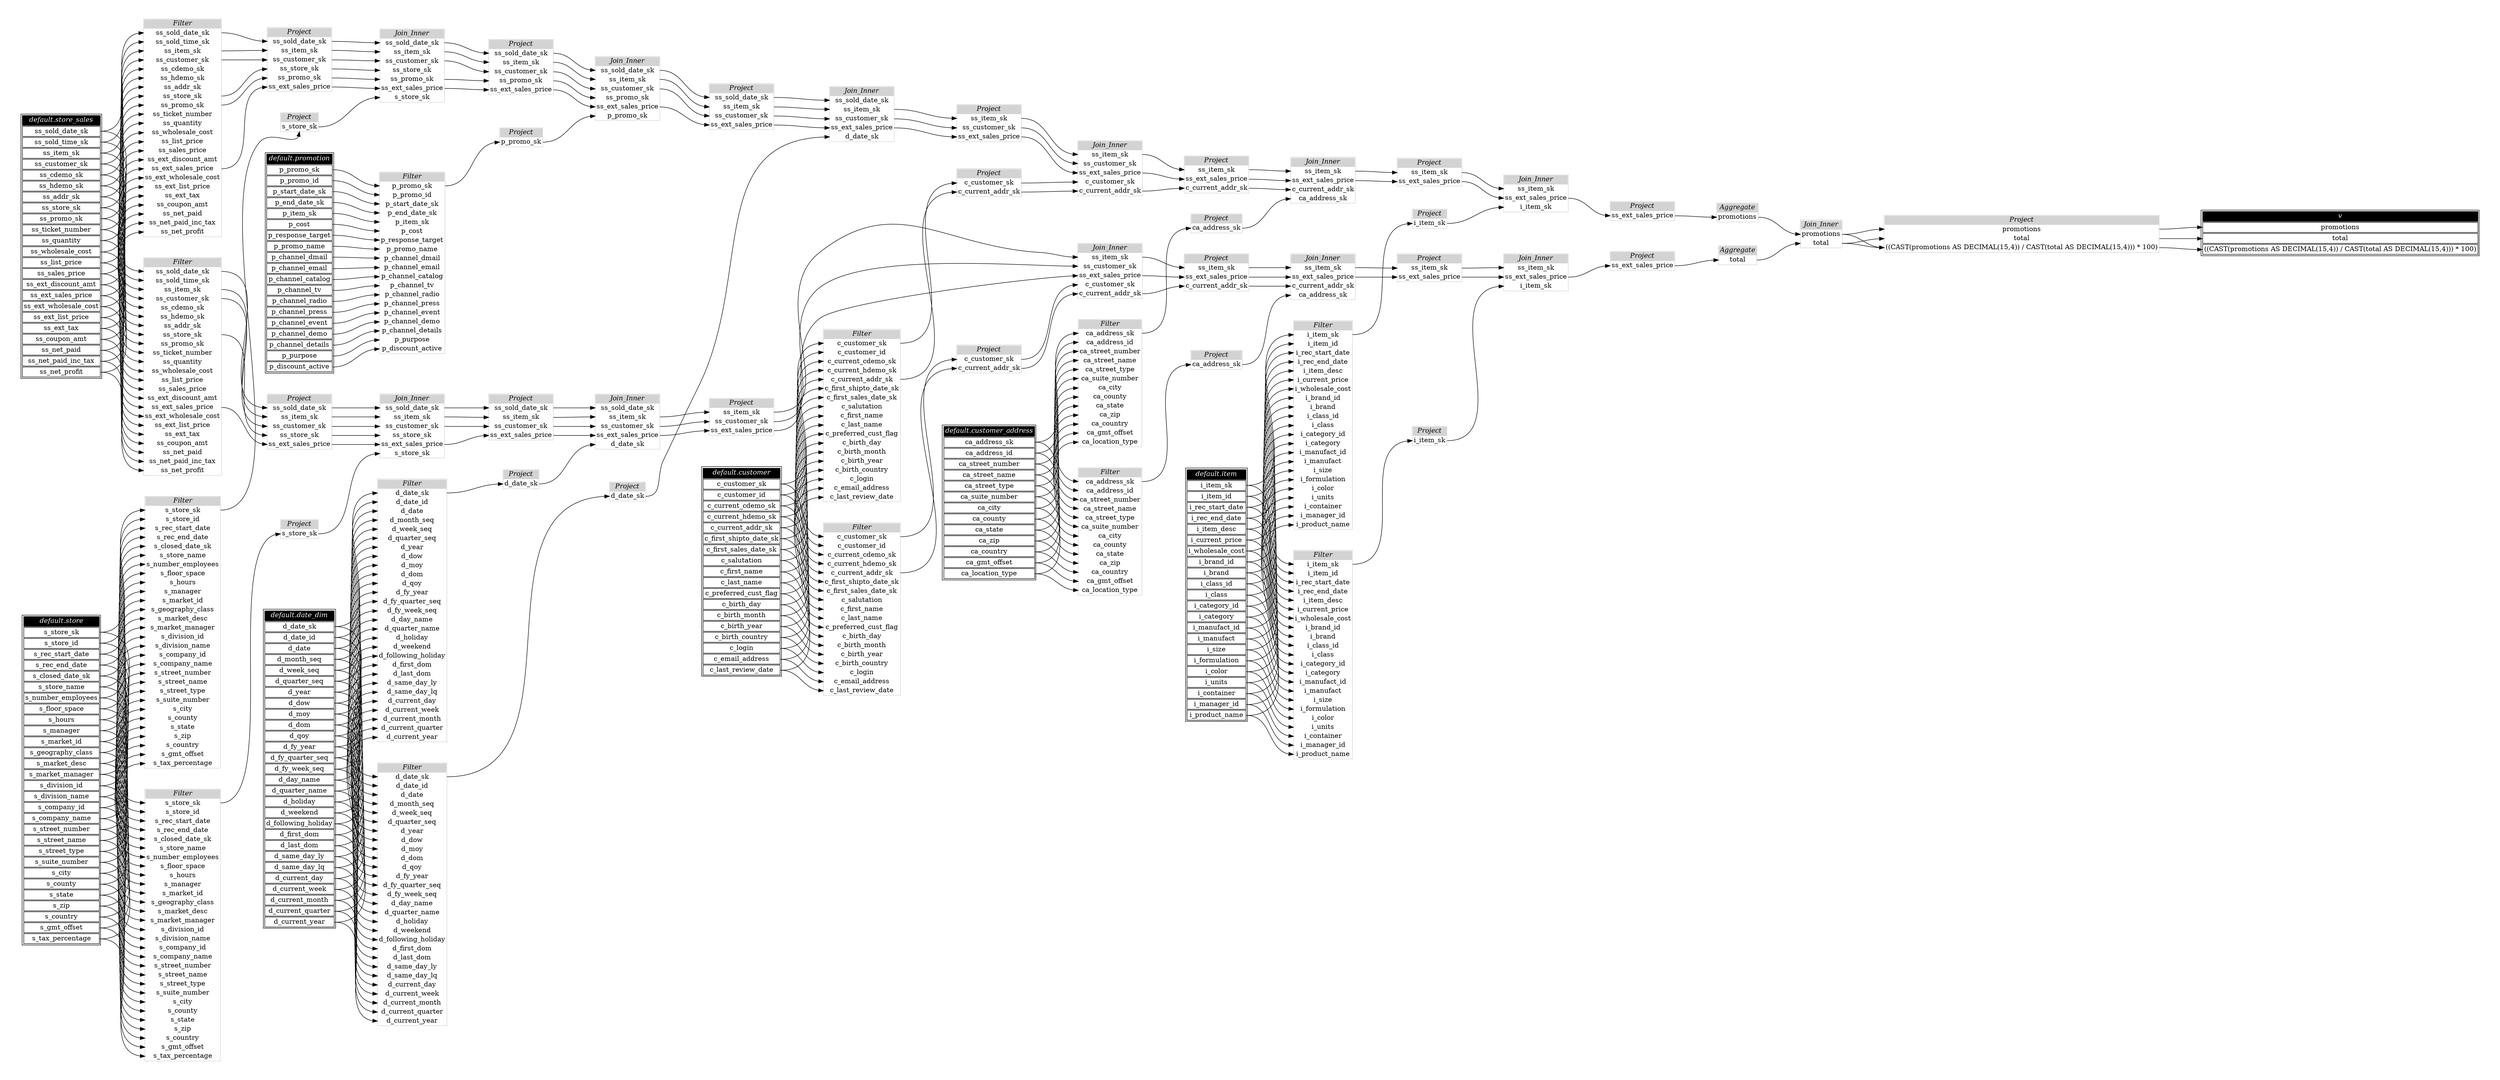// Automatically generated by TPCDSFlowTestSuite


digraph {
  graph [pad="0.5" nodesep="0.5" ranksep="1" fontname="Helvetica" rankdir=LR];
  node [shape=plaintext]

  
"Aggregate_51d15be" [label=<
<table color="lightgray" border="1" cellborder="0" cellspacing="0">
  <tr><td bgcolor="lightgray" port="nodeName"><i>Aggregate</i></td></tr>
  <tr><td port="0">total</td></tr>
</table>>];
     

"Aggregate_d35f33f" [label=<
<table color="lightgray" border="1" cellborder="0" cellspacing="0">
  <tr><td bgcolor="lightgray" port="nodeName"><i>Aggregate</i></td></tr>
  <tr><td port="0">promotions</td></tr>
</table>>];
     

"Filter_15649d5" [label=<
<table color="lightgray" border="1" cellborder="0" cellspacing="0">
  <tr><td bgcolor="lightgray" port="nodeName"><i>Filter</i></td></tr>
  <tr><td port="0">ca_address_sk</td></tr>
<tr><td port="1">ca_address_id</td></tr>
<tr><td port="2">ca_street_number</td></tr>
<tr><td port="3">ca_street_name</td></tr>
<tr><td port="4">ca_street_type</td></tr>
<tr><td port="5">ca_suite_number</td></tr>
<tr><td port="6">ca_city</td></tr>
<tr><td port="7">ca_county</td></tr>
<tr><td port="8">ca_state</td></tr>
<tr><td port="9">ca_zip</td></tr>
<tr><td port="10">ca_country</td></tr>
<tr><td port="11">ca_gmt_offset</td></tr>
<tr><td port="12">ca_location_type</td></tr>
</table>>];
     

"Filter_1aaead6" [label=<
<table color="lightgray" border="1" cellborder="0" cellspacing="0">
  <tr><td bgcolor="lightgray" port="nodeName"><i>Filter</i></td></tr>
  <tr><td port="0">ca_address_sk</td></tr>
<tr><td port="1">ca_address_id</td></tr>
<tr><td port="2">ca_street_number</td></tr>
<tr><td port="3">ca_street_name</td></tr>
<tr><td port="4">ca_street_type</td></tr>
<tr><td port="5">ca_suite_number</td></tr>
<tr><td port="6">ca_city</td></tr>
<tr><td port="7">ca_county</td></tr>
<tr><td port="8">ca_state</td></tr>
<tr><td port="9">ca_zip</td></tr>
<tr><td port="10">ca_country</td></tr>
<tr><td port="11">ca_gmt_offset</td></tr>
<tr><td port="12">ca_location_type</td></tr>
</table>>];
     

"Filter_2967f18" [label=<
<table color="lightgray" border="1" cellborder="0" cellspacing="0">
  <tr><td bgcolor="lightgray" port="nodeName"><i>Filter</i></td></tr>
  <tr><td port="0">d_date_sk</td></tr>
<tr><td port="1">d_date_id</td></tr>
<tr><td port="2">d_date</td></tr>
<tr><td port="3">d_month_seq</td></tr>
<tr><td port="4">d_week_seq</td></tr>
<tr><td port="5">d_quarter_seq</td></tr>
<tr><td port="6">d_year</td></tr>
<tr><td port="7">d_dow</td></tr>
<tr><td port="8">d_moy</td></tr>
<tr><td port="9">d_dom</td></tr>
<tr><td port="10">d_qoy</td></tr>
<tr><td port="11">d_fy_year</td></tr>
<tr><td port="12">d_fy_quarter_seq</td></tr>
<tr><td port="13">d_fy_week_seq</td></tr>
<tr><td port="14">d_day_name</td></tr>
<tr><td port="15">d_quarter_name</td></tr>
<tr><td port="16">d_holiday</td></tr>
<tr><td port="17">d_weekend</td></tr>
<tr><td port="18">d_following_holiday</td></tr>
<tr><td port="19">d_first_dom</td></tr>
<tr><td port="20">d_last_dom</td></tr>
<tr><td port="21">d_same_day_ly</td></tr>
<tr><td port="22">d_same_day_lq</td></tr>
<tr><td port="23">d_current_day</td></tr>
<tr><td port="24">d_current_week</td></tr>
<tr><td port="25">d_current_month</td></tr>
<tr><td port="26">d_current_quarter</td></tr>
<tr><td port="27">d_current_year</td></tr>
</table>>];
     

"Filter_2d0cff1" [label=<
<table color="lightgray" border="1" cellborder="0" cellspacing="0">
  <tr><td bgcolor="lightgray" port="nodeName"><i>Filter</i></td></tr>
  <tr><td port="0">ss_sold_date_sk</td></tr>
<tr><td port="1">ss_sold_time_sk</td></tr>
<tr><td port="2">ss_item_sk</td></tr>
<tr><td port="3">ss_customer_sk</td></tr>
<tr><td port="4">ss_cdemo_sk</td></tr>
<tr><td port="5">ss_hdemo_sk</td></tr>
<tr><td port="6">ss_addr_sk</td></tr>
<tr><td port="7">ss_store_sk</td></tr>
<tr><td port="8">ss_promo_sk</td></tr>
<tr><td port="9">ss_ticket_number</td></tr>
<tr><td port="10">ss_quantity</td></tr>
<tr><td port="11">ss_wholesale_cost</td></tr>
<tr><td port="12">ss_list_price</td></tr>
<tr><td port="13">ss_sales_price</td></tr>
<tr><td port="14">ss_ext_discount_amt</td></tr>
<tr><td port="15">ss_ext_sales_price</td></tr>
<tr><td port="16">ss_ext_wholesale_cost</td></tr>
<tr><td port="17">ss_ext_list_price</td></tr>
<tr><td port="18">ss_ext_tax</td></tr>
<tr><td port="19">ss_coupon_amt</td></tr>
<tr><td port="20">ss_net_paid</td></tr>
<tr><td port="21">ss_net_paid_inc_tax</td></tr>
<tr><td port="22">ss_net_profit</td></tr>
</table>>];
     

"Filter_6e2c16c" [label=<
<table color="lightgray" border="1" cellborder="0" cellspacing="0">
  <tr><td bgcolor="lightgray" port="nodeName"><i>Filter</i></td></tr>
  <tr><td port="0">s_store_sk</td></tr>
<tr><td port="1">s_store_id</td></tr>
<tr><td port="2">s_rec_start_date</td></tr>
<tr><td port="3">s_rec_end_date</td></tr>
<tr><td port="4">s_closed_date_sk</td></tr>
<tr><td port="5">s_store_name</td></tr>
<tr><td port="6">s_number_employees</td></tr>
<tr><td port="7">s_floor_space</td></tr>
<tr><td port="8">s_hours</td></tr>
<tr><td port="9">s_manager</td></tr>
<tr><td port="10">s_market_id</td></tr>
<tr><td port="11">s_geography_class</td></tr>
<tr><td port="12">s_market_desc</td></tr>
<tr><td port="13">s_market_manager</td></tr>
<tr><td port="14">s_division_id</td></tr>
<tr><td port="15">s_division_name</td></tr>
<tr><td port="16">s_company_id</td></tr>
<tr><td port="17">s_company_name</td></tr>
<tr><td port="18">s_street_number</td></tr>
<tr><td port="19">s_street_name</td></tr>
<tr><td port="20">s_street_type</td></tr>
<tr><td port="21">s_suite_number</td></tr>
<tr><td port="22">s_city</td></tr>
<tr><td port="23">s_county</td></tr>
<tr><td port="24">s_state</td></tr>
<tr><td port="25">s_zip</td></tr>
<tr><td port="26">s_country</td></tr>
<tr><td port="27">s_gmt_offset</td></tr>
<tr><td port="28">s_tax_percentage</td></tr>
</table>>];
     

"Filter_884ed0a" [label=<
<table color="lightgray" border="1" cellborder="0" cellspacing="0">
  <tr><td bgcolor="lightgray" port="nodeName"><i>Filter</i></td></tr>
  <tr><td port="0">d_date_sk</td></tr>
<tr><td port="1">d_date_id</td></tr>
<tr><td port="2">d_date</td></tr>
<tr><td port="3">d_month_seq</td></tr>
<tr><td port="4">d_week_seq</td></tr>
<tr><td port="5">d_quarter_seq</td></tr>
<tr><td port="6">d_year</td></tr>
<tr><td port="7">d_dow</td></tr>
<tr><td port="8">d_moy</td></tr>
<tr><td port="9">d_dom</td></tr>
<tr><td port="10">d_qoy</td></tr>
<tr><td port="11">d_fy_year</td></tr>
<tr><td port="12">d_fy_quarter_seq</td></tr>
<tr><td port="13">d_fy_week_seq</td></tr>
<tr><td port="14">d_day_name</td></tr>
<tr><td port="15">d_quarter_name</td></tr>
<tr><td port="16">d_holiday</td></tr>
<tr><td port="17">d_weekend</td></tr>
<tr><td port="18">d_following_holiday</td></tr>
<tr><td port="19">d_first_dom</td></tr>
<tr><td port="20">d_last_dom</td></tr>
<tr><td port="21">d_same_day_ly</td></tr>
<tr><td port="22">d_same_day_lq</td></tr>
<tr><td port="23">d_current_day</td></tr>
<tr><td port="24">d_current_week</td></tr>
<tr><td port="25">d_current_month</td></tr>
<tr><td port="26">d_current_quarter</td></tr>
<tr><td port="27">d_current_year</td></tr>
</table>>];
     

"Filter_91fc59b" [label=<
<table color="lightgray" border="1" cellborder="0" cellspacing="0">
  <tr><td bgcolor="lightgray" port="nodeName"><i>Filter</i></td></tr>
  <tr><td port="0">p_promo_sk</td></tr>
<tr><td port="1">p_promo_id</td></tr>
<tr><td port="2">p_start_date_sk</td></tr>
<tr><td port="3">p_end_date_sk</td></tr>
<tr><td port="4">p_item_sk</td></tr>
<tr><td port="5">p_cost</td></tr>
<tr><td port="6">p_response_target</td></tr>
<tr><td port="7">p_promo_name</td></tr>
<tr><td port="8">p_channel_dmail</td></tr>
<tr><td port="9">p_channel_email</td></tr>
<tr><td port="10">p_channel_catalog</td></tr>
<tr><td port="11">p_channel_tv</td></tr>
<tr><td port="12">p_channel_radio</td></tr>
<tr><td port="13">p_channel_press</td></tr>
<tr><td port="14">p_channel_event</td></tr>
<tr><td port="15">p_channel_demo</td></tr>
<tr><td port="16">p_channel_details</td></tr>
<tr><td port="17">p_purpose</td></tr>
<tr><td port="18">p_discount_active</td></tr>
</table>>];
     

"Filter_a67eadc" [label=<
<table color="lightgray" border="1" cellborder="0" cellspacing="0">
  <tr><td bgcolor="lightgray" port="nodeName"><i>Filter</i></td></tr>
  <tr><td port="0">i_item_sk</td></tr>
<tr><td port="1">i_item_id</td></tr>
<tr><td port="2">i_rec_start_date</td></tr>
<tr><td port="3">i_rec_end_date</td></tr>
<tr><td port="4">i_item_desc</td></tr>
<tr><td port="5">i_current_price</td></tr>
<tr><td port="6">i_wholesale_cost</td></tr>
<tr><td port="7">i_brand_id</td></tr>
<tr><td port="8">i_brand</td></tr>
<tr><td port="9">i_class_id</td></tr>
<tr><td port="10">i_class</td></tr>
<tr><td port="11">i_category_id</td></tr>
<tr><td port="12">i_category</td></tr>
<tr><td port="13">i_manufact_id</td></tr>
<tr><td port="14">i_manufact</td></tr>
<tr><td port="15">i_size</td></tr>
<tr><td port="16">i_formulation</td></tr>
<tr><td port="17">i_color</td></tr>
<tr><td port="18">i_units</td></tr>
<tr><td port="19">i_container</td></tr>
<tr><td port="20">i_manager_id</td></tr>
<tr><td port="21">i_product_name</td></tr>
</table>>];
     

"Filter_b169431" [label=<
<table color="lightgray" border="1" cellborder="0" cellspacing="0">
  <tr><td bgcolor="lightgray" port="nodeName"><i>Filter</i></td></tr>
  <tr><td port="0">s_store_sk</td></tr>
<tr><td port="1">s_store_id</td></tr>
<tr><td port="2">s_rec_start_date</td></tr>
<tr><td port="3">s_rec_end_date</td></tr>
<tr><td port="4">s_closed_date_sk</td></tr>
<tr><td port="5">s_store_name</td></tr>
<tr><td port="6">s_number_employees</td></tr>
<tr><td port="7">s_floor_space</td></tr>
<tr><td port="8">s_hours</td></tr>
<tr><td port="9">s_manager</td></tr>
<tr><td port="10">s_market_id</td></tr>
<tr><td port="11">s_geography_class</td></tr>
<tr><td port="12">s_market_desc</td></tr>
<tr><td port="13">s_market_manager</td></tr>
<tr><td port="14">s_division_id</td></tr>
<tr><td port="15">s_division_name</td></tr>
<tr><td port="16">s_company_id</td></tr>
<tr><td port="17">s_company_name</td></tr>
<tr><td port="18">s_street_number</td></tr>
<tr><td port="19">s_street_name</td></tr>
<tr><td port="20">s_street_type</td></tr>
<tr><td port="21">s_suite_number</td></tr>
<tr><td port="22">s_city</td></tr>
<tr><td port="23">s_county</td></tr>
<tr><td port="24">s_state</td></tr>
<tr><td port="25">s_zip</td></tr>
<tr><td port="26">s_country</td></tr>
<tr><td port="27">s_gmt_offset</td></tr>
<tr><td port="28">s_tax_percentage</td></tr>
</table>>];
     

"Filter_d77857d" [label=<
<table color="lightgray" border="1" cellborder="0" cellspacing="0">
  <tr><td bgcolor="lightgray" port="nodeName"><i>Filter</i></td></tr>
  <tr><td port="0">ss_sold_date_sk</td></tr>
<tr><td port="1">ss_sold_time_sk</td></tr>
<tr><td port="2">ss_item_sk</td></tr>
<tr><td port="3">ss_customer_sk</td></tr>
<tr><td port="4">ss_cdemo_sk</td></tr>
<tr><td port="5">ss_hdemo_sk</td></tr>
<tr><td port="6">ss_addr_sk</td></tr>
<tr><td port="7">ss_store_sk</td></tr>
<tr><td port="8">ss_promo_sk</td></tr>
<tr><td port="9">ss_ticket_number</td></tr>
<tr><td port="10">ss_quantity</td></tr>
<tr><td port="11">ss_wholesale_cost</td></tr>
<tr><td port="12">ss_list_price</td></tr>
<tr><td port="13">ss_sales_price</td></tr>
<tr><td port="14">ss_ext_discount_amt</td></tr>
<tr><td port="15">ss_ext_sales_price</td></tr>
<tr><td port="16">ss_ext_wholesale_cost</td></tr>
<tr><td port="17">ss_ext_list_price</td></tr>
<tr><td port="18">ss_ext_tax</td></tr>
<tr><td port="19">ss_coupon_amt</td></tr>
<tr><td port="20">ss_net_paid</td></tr>
<tr><td port="21">ss_net_paid_inc_tax</td></tr>
<tr><td port="22">ss_net_profit</td></tr>
</table>>];
     

"Filter_ecfb30f" [label=<
<table color="lightgray" border="1" cellborder="0" cellspacing="0">
  <tr><td bgcolor="lightgray" port="nodeName"><i>Filter</i></td></tr>
  <tr><td port="0">c_customer_sk</td></tr>
<tr><td port="1">c_customer_id</td></tr>
<tr><td port="2">c_current_cdemo_sk</td></tr>
<tr><td port="3">c_current_hdemo_sk</td></tr>
<tr><td port="4">c_current_addr_sk</td></tr>
<tr><td port="5">c_first_shipto_date_sk</td></tr>
<tr><td port="6">c_first_sales_date_sk</td></tr>
<tr><td port="7">c_salutation</td></tr>
<tr><td port="8">c_first_name</td></tr>
<tr><td port="9">c_last_name</td></tr>
<tr><td port="10">c_preferred_cust_flag</td></tr>
<tr><td port="11">c_birth_day</td></tr>
<tr><td port="12">c_birth_month</td></tr>
<tr><td port="13">c_birth_year</td></tr>
<tr><td port="14">c_birth_country</td></tr>
<tr><td port="15">c_login</td></tr>
<tr><td port="16">c_email_address</td></tr>
<tr><td port="17">c_last_review_date</td></tr>
</table>>];
     

"Filter_f86d853" [label=<
<table color="lightgray" border="1" cellborder="0" cellspacing="0">
  <tr><td bgcolor="lightgray" port="nodeName"><i>Filter</i></td></tr>
  <tr><td port="0">i_item_sk</td></tr>
<tr><td port="1">i_item_id</td></tr>
<tr><td port="2">i_rec_start_date</td></tr>
<tr><td port="3">i_rec_end_date</td></tr>
<tr><td port="4">i_item_desc</td></tr>
<tr><td port="5">i_current_price</td></tr>
<tr><td port="6">i_wholesale_cost</td></tr>
<tr><td port="7">i_brand_id</td></tr>
<tr><td port="8">i_brand</td></tr>
<tr><td port="9">i_class_id</td></tr>
<tr><td port="10">i_class</td></tr>
<tr><td port="11">i_category_id</td></tr>
<tr><td port="12">i_category</td></tr>
<tr><td port="13">i_manufact_id</td></tr>
<tr><td port="14">i_manufact</td></tr>
<tr><td port="15">i_size</td></tr>
<tr><td port="16">i_formulation</td></tr>
<tr><td port="17">i_color</td></tr>
<tr><td port="18">i_units</td></tr>
<tr><td port="19">i_container</td></tr>
<tr><td port="20">i_manager_id</td></tr>
<tr><td port="21">i_product_name</td></tr>
</table>>];
     

"Filter_fe40d9d" [label=<
<table color="lightgray" border="1" cellborder="0" cellspacing="0">
  <tr><td bgcolor="lightgray" port="nodeName"><i>Filter</i></td></tr>
  <tr><td port="0">c_customer_sk</td></tr>
<tr><td port="1">c_customer_id</td></tr>
<tr><td port="2">c_current_cdemo_sk</td></tr>
<tr><td port="3">c_current_hdemo_sk</td></tr>
<tr><td port="4">c_current_addr_sk</td></tr>
<tr><td port="5">c_first_shipto_date_sk</td></tr>
<tr><td port="6">c_first_sales_date_sk</td></tr>
<tr><td port="7">c_salutation</td></tr>
<tr><td port="8">c_first_name</td></tr>
<tr><td port="9">c_last_name</td></tr>
<tr><td port="10">c_preferred_cust_flag</td></tr>
<tr><td port="11">c_birth_day</td></tr>
<tr><td port="12">c_birth_month</td></tr>
<tr><td port="13">c_birth_year</td></tr>
<tr><td port="14">c_birth_country</td></tr>
<tr><td port="15">c_login</td></tr>
<tr><td port="16">c_email_address</td></tr>
<tr><td port="17">c_last_review_date</td></tr>
</table>>];
     

"Join_Inner_097cfda" [label=<
<table color="lightgray" border="1" cellborder="0" cellspacing="0">
  <tr><td bgcolor="lightgray" port="nodeName"><i>Join_Inner</i></td></tr>
  <tr><td port="0">ss_item_sk</td></tr>
<tr><td port="1">ss_ext_sales_price</td></tr>
<tr><td port="2">i_item_sk</td></tr>
</table>>];
     

"Join_Inner_35b5adc" [label=<
<table color="lightgray" border="1" cellborder="0" cellspacing="0">
  <tr><td bgcolor="lightgray" port="nodeName"><i>Join_Inner</i></td></tr>
  <tr><td port="0">ss_item_sk</td></tr>
<tr><td port="1">ss_customer_sk</td></tr>
<tr><td port="2">ss_ext_sales_price</td></tr>
<tr><td port="3">c_customer_sk</td></tr>
<tr><td port="4">c_current_addr_sk</td></tr>
</table>>];
     

"Join_Inner_3e50cb7" [label=<
<table color="lightgray" border="1" cellborder="0" cellspacing="0">
  <tr><td bgcolor="lightgray" port="nodeName"><i>Join_Inner</i></td></tr>
  <tr><td port="0">promotions</td></tr>
<tr><td port="1">total</td></tr>
</table>>];
     

"Join_Inner_57f4cfe" [label=<
<table color="lightgray" border="1" cellborder="0" cellspacing="0">
  <tr><td bgcolor="lightgray" port="nodeName"><i>Join_Inner</i></td></tr>
  <tr><td port="0">ss_sold_date_sk</td></tr>
<tr><td port="1">ss_item_sk</td></tr>
<tr><td port="2">ss_customer_sk</td></tr>
<tr><td port="3">ss_store_sk</td></tr>
<tr><td port="4">ss_ext_sales_price</td></tr>
<tr><td port="5">s_store_sk</td></tr>
</table>>];
     

"Join_Inner_6943a21" [label=<
<table color="lightgray" border="1" cellborder="0" cellspacing="0">
  <tr><td bgcolor="lightgray" port="nodeName"><i>Join_Inner</i></td></tr>
  <tr><td port="0">ss_sold_date_sk</td></tr>
<tr><td port="1">ss_item_sk</td></tr>
<tr><td port="2">ss_customer_sk</td></tr>
<tr><td port="3">ss_ext_sales_price</td></tr>
<tr><td port="4">d_date_sk</td></tr>
</table>>];
     

"Join_Inner_8e0a43b" [label=<
<table color="lightgray" border="1" cellborder="0" cellspacing="0">
  <tr><td bgcolor="lightgray" port="nodeName"><i>Join_Inner</i></td></tr>
  <tr><td port="0">ss_sold_date_sk</td></tr>
<tr><td port="1">ss_item_sk</td></tr>
<tr><td port="2">ss_customer_sk</td></tr>
<tr><td port="3">ss_ext_sales_price</td></tr>
<tr><td port="4">d_date_sk</td></tr>
</table>>];
     

"Join_Inner_920e7ce" [label=<
<table color="lightgray" border="1" cellborder="0" cellspacing="0">
  <tr><td bgcolor="lightgray" port="nodeName"><i>Join_Inner</i></td></tr>
  <tr><td port="0">ss_sold_date_sk</td></tr>
<tr><td port="1">ss_item_sk</td></tr>
<tr><td port="2">ss_customer_sk</td></tr>
<tr><td port="3">ss_promo_sk</td></tr>
<tr><td port="4">ss_ext_sales_price</td></tr>
<tr><td port="5">p_promo_sk</td></tr>
</table>>];
     

"Join_Inner_993c951" [label=<
<table color="lightgray" border="1" cellborder="0" cellspacing="0">
  <tr><td bgcolor="lightgray" port="nodeName"><i>Join_Inner</i></td></tr>
  <tr><td port="0">ss_item_sk</td></tr>
<tr><td port="1">ss_ext_sales_price</td></tr>
<tr><td port="2">c_current_addr_sk</td></tr>
<tr><td port="3">ca_address_sk</td></tr>
</table>>];
     

"Join_Inner_9d573b7" [label=<
<table color="lightgray" border="1" cellborder="0" cellspacing="0">
  <tr><td bgcolor="lightgray" port="nodeName"><i>Join_Inner</i></td></tr>
  <tr><td port="0">ss_item_sk</td></tr>
<tr><td port="1">ss_ext_sales_price</td></tr>
<tr><td port="2">c_current_addr_sk</td></tr>
<tr><td port="3">ca_address_sk</td></tr>
</table>>];
     

"Join_Inner_acfafd4" [label=<
<table color="lightgray" border="1" cellborder="0" cellspacing="0">
  <tr><td bgcolor="lightgray" port="nodeName"><i>Join_Inner</i></td></tr>
  <tr><td port="0">ss_item_sk</td></tr>
<tr><td port="1">ss_ext_sales_price</td></tr>
<tr><td port="2">i_item_sk</td></tr>
</table>>];
     

"Join_Inner_cd3ca4c" [label=<
<table color="lightgray" border="1" cellborder="0" cellspacing="0">
  <tr><td bgcolor="lightgray" port="nodeName"><i>Join_Inner</i></td></tr>
  <tr><td port="0">ss_item_sk</td></tr>
<tr><td port="1">ss_customer_sk</td></tr>
<tr><td port="2">ss_ext_sales_price</td></tr>
<tr><td port="3">c_customer_sk</td></tr>
<tr><td port="4">c_current_addr_sk</td></tr>
</table>>];
     

"Join_Inner_fa19ad3" [label=<
<table color="lightgray" border="1" cellborder="0" cellspacing="0">
  <tr><td bgcolor="lightgray" port="nodeName"><i>Join_Inner</i></td></tr>
  <tr><td port="0">ss_sold_date_sk</td></tr>
<tr><td port="1">ss_item_sk</td></tr>
<tr><td port="2">ss_customer_sk</td></tr>
<tr><td port="3">ss_store_sk</td></tr>
<tr><td port="4">ss_promo_sk</td></tr>
<tr><td port="5">ss_ext_sales_price</td></tr>
<tr><td port="6">s_store_sk</td></tr>
</table>>];
     

"Project_123d384" [label=<
<table color="lightgray" border="1" cellborder="0" cellspacing="0">
  <tr><td bgcolor="lightgray" port="nodeName"><i>Project</i></td></tr>
  <tr><td port="0">ss_item_sk</td></tr>
<tr><td port="1">ss_ext_sales_price</td></tr>
<tr><td port="2">c_current_addr_sk</td></tr>
</table>>];
     

"Project_1554ce4" [label=<
<table color="lightgray" border="1" cellborder="0" cellspacing="0">
  <tr><td bgcolor="lightgray" port="nodeName"><i>Project</i></td></tr>
  <tr><td port="0">ss_ext_sales_price</td></tr>
</table>>];
     

"Project_215af02" [label=<
<table color="lightgray" border="1" cellborder="0" cellspacing="0">
  <tr><td bgcolor="lightgray" port="nodeName"><i>Project</i></td></tr>
  <tr><td port="0">c_customer_sk</td></tr>
<tr><td port="1">c_current_addr_sk</td></tr>
</table>>];
     

"Project_2219dac" [label=<
<table color="lightgray" border="1" cellborder="0" cellspacing="0">
  <tr><td bgcolor="lightgray" port="nodeName"><i>Project</i></td></tr>
  <tr><td port="0">d_date_sk</td></tr>
</table>>];
     

"Project_22dbe2b" [label=<
<table color="lightgray" border="1" cellborder="0" cellspacing="0">
  <tr><td bgcolor="lightgray" port="nodeName"><i>Project</i></td></tr>
  <tr><td port="0">ss_item_sk</td></tr>
<tr><td port="1">ss_customer_sk</td></tr>
<tr><td port="2">ss_ext_sales_price</td></tr>
</table>>];
     

"Project_26bed38" [label=<
<table color="lightgray" border="1" cellborder="0" cellspacing="0">
  <tr><td bgcolor="lightgray" port="nodeName"><i>Project</i></td></tr>
  <tr><td port="0">ss_sold_date_sk</td></tr>
<tr><td port="1">ss_item_sk</td></tr>
<tr><td port="2">ss_customer_sk</td></tr>
<tr><td port="3">ss_store_sk</td></tr>
<tr><td port="4">ss_promo_sk</td></tr>
<tr><td port="5">ss_ext_sales_price</td></tr>
</table>>];
     

"Project_3586d3b" [label=<
<table color="lightgray" border="1" cellborder="0" cellspacing="0">
  <tr><td bgcolor="lightgray" port="nodeName"><i>Project</i></td></tr>
  <tr><td port="0">ca_address_sk</td></tr>
</table>>];
     

"Project_38d4b4f" [label=<
<table color="lightgray" border="1" cellborder="0" cellspacing="0">
  <tr><td bgcolor="lightgray" port="nodeName"><i>Project</i></td></tr>
  <tr><td port="0">ss_item_sk</td></tr>
<tr><td port="1">ss_ext_sales_price</td></tr>
</table>>];
     

"Project_3ed3ba4" [label=<
<table color="lightgray" border="1" cellborder="0" cellspacing="0">
  <tr><td bgcolor="lightgray" port="nodeName"><i>Project</i></td></tr>
  <tr><td port="0">promotions</td></tr>
<tr><td port="1">total</td></tr>
<tr><td port="2">((CAST(promotions AS DECIMAL(15,4)) / CAST(total AS DECIMAL(15,4))) * 100)</td></tr>
</table>>];
     

"Project_424b6ed" [label=<
<table color="lightgray" border="1" cellborder="0" cellspacing="0">
  <tr><td bgcolor="lightgray" port="nodeName"><i>Project</i></td></tr>
  <tr><td port="0">ss_sold_date_sk</td></tr>
<tr><td port="1">ss_item_sk</td></tr>
<tr><td port="2">ss_customer_sk</td></tr>
<tr><td port="3">ss_ext_sales_price</td></tr>
</table>>];
     

"Project_513c3f3" [label=<
<table color="lightgray" border="1" cellborder="0" cellspacing="0">
  <tr><td bgcolor="lightgray" port="nodeName"><i>Project</i></td></tr>
  <tr><td port="0">s_store_sk</td></tr>
</table>>];
     

"Project_54b7b7b" [label=<
<table color="lightgray" border="1" cellborder="0" cellspacing="0">
  <tr><td bgcolor="lightgray" port="nodeName"><i>Project</i></td></tr>
  <tr><td port="0">ss_item_sk</td></tr>
<tr><td port="1">ss_ext_sales_price</td></tr>
</table>>];
     

"Project_55eb8ac" [label=<
<table color="lightgray" border="1" cellborder="0" cellspacing="0">
  <tr><td bgcolor="lightgray" port="nodeName"><i>Project</i></td></tr>
  <tr><td port="0">ss_sold_date_sk</td></tr>
<tr><td port="1">ss_item_sk</td></tr>
<tr><td port="2">ss_customer_sk</td></tr>
<tr><td port="3">ss_ext_sales_price</td></tr>
</table>>];
     

"Project_565ab58" [label=<
<table color="lightgray" border="1" cellborder="0" cellspacing="0">
  <tr><td bgcolor="lightgray" port="nodeName"><i>Project</i></td></tr>
  <tr><td port="0">i_item_sk</td></tr>
</table>>];
     

"Project_5f5538d" [label=<
<table color="lightgray" border="1" cellborder="0" cellspacing="0">
  <tr><td bgcolor="lightgray" port="nodeName"><i>Project</i></td></tr>
  <tr><td port="0">ss_sold_date_sk</td></tr>
<tr><td port="1">ss_item_sk</td></tr>
<tr><td port="2">ss_customer_sk</td></tr>
<tr><td port="3">ss_promo_sk</td></tr>
<tr><td port="4">ss_ext_sales_price</td></tr>
</table>>];
     

"Project_63164d0" [label=<
<table color="lightgray" border="1" cellborder="0" cellspacing="0">
  <tr><td bgcolor="lightgray" port="nodeName"><i>Project</i></td></tr>
  <tr><td port="0">i_item_sk</td></tr>
</table>>];
     

"Project_63fb0f8" [label=<
<table color="lightgray" border="1" cellborder="0" cellspacing="0">
  <tr><td bgcolor="lightgray" port="nodeName"><i>Project</i></td></tr>
  <tr><td port="0">ss_item_sk</td></tr>
<tr><td port="1">ss_customer_sk</td></tr>
<tr><td port="2">ss_ext_sales_price</td></tr>
</table>>];
     

"Project_71c3869" [label=<
<table color="lightgray" border="1" cellborder="0" cellspacing="0">
  <tr><td bgcolor="lightgray" port="nodeName"><i>Project</i></td></tr>
  <tr><td port="0">ss_item_sk</td></tr>
<tr><td port="1">ss_ext_sales_price</td></tr>
<tr><td port="2">c_current_addr_sk</td></tr>
</table>>];
     

"Project_79de6db" [label=<
<table color="lightgray" border="1" cellborder="0" cellspacing="0">
  <tr><td bgcolor="lightgray" port="nodeName"><i>Project</i></td></tr>
  <tr><td port="0">d_date_sk</td></tr>
</table>>];
     

"Project_870c81e" [label=<
<table color="lightgray" border="1" cellborder="0" cellspacing="0">
  <tr><td bgcolor="lightgray" port="nodeName"><i>Project</i></td></tr>
  <tr><td port="0">ss_sold_date_sk</td></tr>
<tr><td port="1">ss_item_sk</td></tr>
<tr><td port="2">ss_customer_sk</td></tr>
<tr><td port="3">ss_store_sk</td></tr>
<tr><td port="4">ss_ext_sales_price</td></tr>
</table>>];
     

"Project_878d225" [label=<
<table color="lightgray" border="1" cellborder="0" cellspacing="0">
  <tr><td bgcolor="lightgray" port="nodeName"><i>Project</i></td></tr>
  <tr><td port="0">c_customer_sk</td></tr>
<tr><td port="1">c_current_addr_sk</td></tr>
</table>>];
     

"Project_89cdf31" [label=<
<table color="lightgray" border="1" cellborder="0" cellspacing="0">
  <tr><td bgcolor="lightgray" port="nodeName"><i>Project</i></td></tr>
  <tr><td port="0">ss_ext_sales_price</td></tr>
</table>>];
     

"Project_b6b4a2e" [label=<
<table color="lightgray" border="1" cellborder="0" cellspacing="0">
  <tr><td bgcolor="lightgray" port="nodeName"><i>Project</i></td></tr>
  <tr><td port="0">p_promo_sk</td></tr>
</table>>];
     

"Project_d82b2c9" [label=<
<table color="lightgray" border="1" cellborder="0" cellspacing="0">
  <tr><td bgcolor="lightgray" port="nodeName"><i>Project</i></td></tr>
  <tr><td port="0">ca_address_sk</td></tr>
</table>>];
     

"Project_e15ee14" [label=<
<table color="lightgray" border="1" cellborder="0" cellspacing="0">
  <tr><td bgcolor="lightgray" port="nodeName"><i>Project</i></td></tr>
  <tr><td port="0">s_store_sk</td></tr>
</table>>];
     

"default.customer" [color="black" label=<
<table>
  <tr><td bgcolor="black" port="nodeName"><i><font color="white">default.customer</font></i></td></tr>
  <tr><td port="0">c_customer_sk</td></tr>
<tr><td port="1">c_customer_id</td></tr>
<tr><td port="2">c_current_cdemo_sk</td></tr>
<tr><td port="3">c_current_hdemo_sk</td></tr>
<tr><td port="4">c_current_addr_sk</td></tr>
<tr><td port="5">c_first_shipto_date_sk</td></tr>
<tr><td port="6">c_first_sales_date_sk</td></tr>
<tr><td port="7">c_salutation</td></tr>
<tr><td port="8">c_first_name</td></tr>
<tr><td port="9">c_last_name</td></tr>
<tr><td port="10">c_preferred_cust_flag</td></tr>
<tr><td port="11">c_birth_day</td></tr>
<tr><td port="12">c_birth_month</td></tr>
<tr><td port="13">c_birth_year</td></tr>
<tr><td port="14">c_birth_country</td></tr>
<tr><td port="15">c_login</td></tr>
<tr><td port="16">c_email_address</td></tr>
<tr><td port="17">c_last_review_date</td></tr>
</table>>];
     

"default.customer_address" [color="black" label=<
<table>
  <tr><td bgcolor="black" port="nodeName"><i><font color="white">default.customer_address</font></i></td></tr>
  <tr><td port="0">ca_address_sk</td></tr>
<tr><td port="1">ca_address_id</td></tr>
<tr><td port="2">ca_street_number</td></tr>
<tr><td port="3">ca_street_name</td></tr>
<tr><td port="4">ca_street_type</td></tr>
<tr><td port="5">ca_suite_number</td></tr>
<tr><td port="6">ca_city</td></tr>
<tr><td port="7">ca_county</td></tr>
<tr><td port="8">ca_state</td></tr>
<tr><td port="9">ca_zip</td></tr>
<tr><td port="10">ca_country</td></tr>
<tr><td port="11">ca_gmt_offset</td></tr>
<tr><td port="12">ca_location_type</td></tr>
</table>>];
     

"default.date_dim" [color="black" label=<
<table>
  <tr><td bgcolor="black" port="nodeName"><i><font color="white">default.date_dim</font></i></td></tr>
  <tr><td port="0">d_date_sk</td></tr>
<tr><td port="1">d_date_id</td></tr>
<tr><td port="2">d_date</td></tr>
<tr><td port="3">d_month_seq</td></tr>
<tr><td port="4">d_week_seq</td></tr>
<tr><td port="5">d_quarter_seq</td></tr>
<tr><td port="6">d_year</td></tr>
<tr><td port="7">d_dow</td></tr>
<tr><td port="8">d_moy</td></tr>
<tr><td port="9">d_dom</td></tr>
<tr><td port="10">d_qoy</td></tr>
<tr><td port="11">d_fy_year</td></tr>
<tr><td port="12">d_fy_quarter_seq</td></tr>
<tr><td port="13">d_fy_week_seq</td></tr>
<tr><td port="14">d_day_name</td></tr>
<tr><td port="15">d_quarter_name</td></tr>
<tr><td port="16">d_holiday</td></tr>
<tr><td port="17">d_weekend</td></tr>
<tr><td port="18">d_following_holiday</td></tr>
<tr><td port="19">d_first_dom</td></tr>
<tr><td port="20">d_last_dom</td></tr>
<tr><td port="21">d_same_day_ly</td></tr>
<tr><td port="22">d_same_day_lq</td></tr>
<tr><td port="23">d_current_day</td></tr>
<tr><td port="24">d_current_week</td></tr>
<tr><td port="25">d_current_month</td></tr>
<tr><td port="26">d_current_quarter</td></tr>
<tr><td port="27">d_current_year</td></tr>
</table>>];
     

"default.item" [color="black" label=<
<table>
  <tr><td bgcolor="black" port="nodeName"><i><font color="white">default.item</font></i></td></tr>
  <tr><td port="0">i_item_sk</td></tr>
<tr><td port="1">i_item_id</td></tr>
<tr><td port="2">i_rec_start_date</td></tr>
<tr><td port="3">i_rec_end_date</td></tr>
<tr><td port="4">i_item_desc</td></tr>
<tr><td port="5">i_current_price</td></tr>
<tr><td port="6">i_wholesale_cost</td></tr>
<tr><td port="7">i_brand_id</td></tr>
<tr><td port="8">i_brand</td></tr>
<tr><td port="9">i_class_id</td></tr>
<tr><td port="10">i_class</td></tr>
<tr><td port="11">i_category_id</td></tr>
<tr><td port="12">i_category</td></tr>
<tr><td port="13">i_manufact_id</td></tr>
<tr><td port="14">i_manufact</td></tr>
<tr><td port="15">i_size</td></tr>
<tr><td port="16">i_formulation</td></tr>
<tr><td port="17">i_color</td></tr>
<tr><td port="18">i_units</td></tr>
<tr><td port="19">i_container</td></tr>
<tr><td port="20">i_manager_id</td></tr>
<tr><td port="21">i_product_name</td></tr>
</table>>];
     

"default.promotion" [color="black" label=<
<table>
  <tr><td bgcolor="black" port="nodeName"><i><font color="white">default.promotion</font></i></td></tr>
  <tr><td port="0">p_promo_sk</td></tr>
<tr><td port="1">p_promo_id</td></tr>
<tr><td port="2">p_start_date_sk</td></tr>
<tr><td port="3">p_end_date_sk</td></tr>
<tr><td port="4">p_item_sk</td></tr>
<tr><td port="5">p_cost</td></tr>
<tr><td port="6">p_response_target</td></tr>
<tr><td port="7">p_promo_name</td></tr>
<tr><td port="8">p_channel_dmail</td></tr>
<tr><td port="9">p_channel_email</td></tr>
<tr><td port="10">p_channel_catalog</td></tr>
<tr><td port="11">p_channel_tv</td></tr>
<tr><td port="12">p_channel_radio</td></tr>
<tr><td port="13">p_channel_press</td></tr>
<tr><td port="14">p_channel_event</td></tr>
<tr><td port="15">p_channel_demo</td></tr>
<tr><td port="16">p_channel_details</td></tr>
<tr><td port="17">p_purpose</td></tr>
<tr><td port="18">p_discount_active</td></tr>
</table>>];
     

"default.store" [color="black" label=<
<table>
  <tr><td bgcolor="black" port="nodeName"><i><font color="white">default.store</font></i></td></tr>
  <tr><td port="0">s_store_sk</td></tr>
<tr><td port="1">s_store_id</td></tr>
<tr><td port="2">s_rec_start_date</td></tr>
<tr><td port="3">s_rec_end_date</td></tr>
<tr><td port="4">s_closed_date_sk</td></tr>
<tr><td port="5">s_store_name</td></tr>
<tr><td port="6">s_number_employees</td></tr>
<tr><td port="7">s_floor_space</td></tr>
<tr><td port="8">s_hours</td></tr>
<tr><td port="9">s_manager</td></tr>
<tr><td port="10">s_market_id</td></tr>
<tr><td port="11">s_geography_class</td></tr>
<tr><td port="12">s_market_desc</td></tr>
<tr><td port="13">s_market_manager</td></tr>
<tr><td port="14">s_division_id</td></tr>
<tr><td port="15">s_division_name</td></tr>
<tr><td port="16">s_company_id</td></tr>
<tr><td port="17">s_company_name</td></tr>
<tr><td port="18">s_street_number</td></tr>
<tr><td port="19">s_street_name</td></tr>
<tr><td port="20">s_street_type</td></tr>
<tr><td port="21">s_suite_number</td></tr>
<tr><td port="22">s_city</td></tr>
<tr><td port="23">s_county</td></tr>
<tr><td port="24">s_state</td></tr>
<tr><td port="25">s_zip</td></tr>
<tr><td port="26">s_country</td></tr>
<tr><td port="27">s_gmt_offset</td></tr>
<tr><td port="28">s_tax_percentage</td></tr>
</table>>];
     

"default.store_sales" [color="black" label=<
<table>
  <tr><td bgcolor="black" port="nodeName"><i><font color="white">default.store_sales</font></i></td></tr>
  <tr><td port="0">ss_sold_date_sk</td></tr>
<tr><td port="1">ss_sold_time_sk</td></tr>
<tr><td port="2">ss_item_sk</td></tr>
<tr><td port="3">ss_customer_sk</td></tr>
<tr><td port="4">ss_cdemo_sk</td></tr>
<tr><td port="5">ss_hdemo_sk</td></tr>
<tr><td port="6">ss_addr_sk</td></tr>
<tr><td port="7">ss_store_sk</td></tr>
<tr><td port="8">ss_promo_sk</td></tr>
<tr><td port="9">ss_ticket_number</td></tr>
<tr><td port="10">ss_quantity</td></tr>
<tr><td port="11">ss_wholesale_cost</td></tr>
<tr><td port="12">ss_list_price</td></tr>
<tr><td port="13">ss_sales_price</td></tr>
<tr><td port="14">ss_ext_discount_amt</td></tr>
<tr><td port="15">ss_ext_sales_price</td></tr>
<tr><td port="16">ss_ext_wholesale_cost</td></tr>
<tr><td port="17">ss_ext_list_price</td></tr>
<tr><td port="18">ss_ext_tax</td></tr>
<tr><td port="19">ss_coupon_amt</td></tr>
<tr><td port="20">ss_net_paid</td></tr>
<tr><td port="21">ss_net_paid_inc_tax</td></tr>
<tr><td port="22">ss_net_profit</td></tr>
</table>>];
     

"v" [color="black" label=<
<table>
  <tr><td bgcolor="black" port="nodeName"><i><font color="white">v</font></i></td></tr>
  <tr><td port="0">promotions</td></tr>
<tr><td port="1">total</td></tr>
<tr><td port="2">((CAST(promotions AS DECIMAL(15,4)) / CAST(total AS DECIMAL(15,4))) * 100)</td></tr>
</table>>];
     
  "Aggregate_51d15be":0 -> "Join_Inner_3e50cb7":1;
"Aggregate_d35f33f":0 -> "Join_Inner_3e50cb7":0;
"Filter_15649d5":0 -> "Project_d82b2c9":0;
"Filter_1aaead6":0 -> "Project_3586d3b":0;
"Filter_2967f18":0 -> "Project_79de6db":0;
"Filter_2d0cff1":0 -> "Project_26bed38":0;
"Filter_2d0cff1":15 -> "Project_26bed38":5;
"Filter_2d0cff1":2 -> "Project_26bed38":1;
"Filter_2d0cff1":3 -> "Project_26bed38":2;
"Filter_2d0cff1":7 -> "Project_26bed38":3;
"Filter_2d0cff1":8 -> "Project_26bed38":4;
"Filter_6e2c16c":0 -> "Project_513c3f3":0;
"Filter_884ed0a":0 -> "Project_2219dac":0;
"Filter_91fc59b":0 -> "Project_b6b4a2e":0;
"Filter_a67eadc":0 -> "Project_565ab58":0;
"Filter_b169431":0 -> "Project_e15ee14":0;
"Filter_d77857d":0 -> "Project_870c81e":0;
"Filter_d77857d":15 -> "Project_870c81e":4;
"Filter_d77857d":2 -> "Project_870c81e":1;
"Filter_d77857d":3 -> "Project_870c81e":2;
"Filter_d77857d":7 -> "Project_870c81e":3;
"Filter_ecfb30f":0 -> "Project_215af02":0;
"Filter_ecfb30f":4 -> "Project_215af02":1;
"Filter_f86d853":0 -> "Project_63164d0":0;
"Filter_fe40d9d":0 -> "Project_878d225":0;
"Filter_fe40d9d":4 -> "Project_878d225":1;
"Join_Inner_097cfda":1 -> "Project_89cdf31":0;
"Join_Inner_35b5adc":0 -> "Project_71c3869":0;
"Join_Inner_35b5adc":2 -> "Project_71c3869":1;
"Join_Inner_35b5adc":4 -> "Project_71c3869":2;
"Join_Inner_3e50cb7":0 -> "Project_3ed3ba4":0;
"Join_Inner_3e50cb7":0 -> "Project_3ed3ba4":2;
"Join_Inner_3e50cb7":1 -> "Project_3ed3ba4":1;
"Join_Inner_3e50cb7":1 -> "Project_3ed3ba4":2;
"Join_Inner_57f4cfe":0 -> "Project_55eb8ac":0;
"Join_Inner_57f4cfe":1 -> "Project_55eb8ac":1;
"Join_Inner_57f4cfe":2 -> "Project_55eb8ac":2;
"Join_Inner_57f4cfe":4 -> "Project_55eb8ac":3;
"Join_Inner_6943a21":1 -> "Project_63fb0f8":0;
"Join_Inner_6943a21":2 -> "Project_63fb0f8":1;
"Join_Inner_6943a21":3 -> "Project_63fb0f8":2;
"Join_Inner_8e0a43b":1 -> "Project_22dbe2b":0;
"Join_Inner_8e0a43b":2 -> "Project_22dbe2b":1;
"Join_Inner_8e0a43b":3 -> "Project_22dbe2b":2;
"Join_Inner_920e7ce":0 -> "Project_424b6ed":0;
"Join_Inner_920e7ce":1 -> "Project_424b6ed":1;
"Join_Inner_920e7ce":2 -> "Project_424b6ed":2;
"Join_Inner_920e7ce":4 -> "Project_424b6ed":3;
"Join_Inner_993c951":0 -> "Project_38d4b4f":0;
"Join_Inner_993c951":1 -> "Project_38d4b4f":1;
"Join_Inner_9d573b7":0 -> "Project_54b7b7b":0;
"Join_Inner_9d573b7":1 -> "Project_54b7b7b":1;
"Join_Inner_acfafd4":1 -> "Project_1554ce4":0;
"Join_Inner_cd3ca4c":0 -> "Project_123d384":0;
"Join_Inner_cd3ca4c":2 -> "Project_123d384":1;
"Join_Inner_cd3ca4c":4 -> "Project_123d384":2;
"Join_Inner_fa19ad3":0 -> "Project_5f5538d":0;
"Join_Inner_fa19ad3":1 -> "Project_5f5538d":1;
"Join_Inner_fa19ad3":2 -> "Project_5f5538d":2;
"Join_Inner_fa19ad3":4 -> "Project_5f5538d":3;
"Join_Inner_fa19ad3":5 -> "Project_5f5538d":4;
"Project_123d384":0 -> "Join_Inner_9d573b7":0;
"Project_123d384":1 -> "Join_Inner_9d573b7":1;
"Project_123d384":2 -> "Join_Inner_9d573b7":2;
"Project_1554ce4":0 -> "Aggregate_d35f33f":0;
"Project_215af02":0 -> "Join_Inner_35b5adc":3;
"Project_215af02":1 -> "Join_Inner_35b5adc":4;
"Project_2219dac":0 -> "Join_Inner_8e0a43b":4;
"Project_22dbe2b":0 -> "Join_Inner_35b5adc":0;
"Project_22dbe2b":1 -> "Join_Inner_35b5adc":1;
"Project_22dbe2b":2 -> "Join_Inner_35b5adc":2;
"Project_26bed38":0 -> "Join_Inner_fa19ad3":0;
"Project_26bed38":1 -> "Join_Inner_fa19ad3":1;
"Project_26bed38":2 -> "Join_Inner_fa19ad3":2;
"Project_26bed38":3 -> "Join_Inner_fa19ad3":3;
"Project_26bed38":4 -> "Join_Inner_fa19ad3":4;
"Project_26bed38":5 -> "Join_Inner_fa19ad3":5;
"Project_3586d3b":0 -> "Join_Inner_9d573b7":3;
"Project_38d4b4f":0 -> "Join_Inner_acfafd4":0;
"Project_38d4b4f":1 -> "Join_Inner_acfafd4":1;
"Project_3ed3ba4":0 -> "v":0;
"Project_3ed3ba4":1 -> "v":1;
"Project_3ed3ba4":2 -> "v":2;
"Project_424b6ed":0 -> "Join_Inner_8e0a43b":0;
"Project_424b6ed":1 -> "Join_Inner_8e0a43b":1;
"Project_424b6ed":2 -> "Join_Inner_8e0a43b":2;
"Project_424b6ed":3 -> "Join_Inner_8e0a43b":3;
"Project_513c3f3":0 -> "Join_Inner_57f4cfe":5;
"Project_54b7b7b":0 -> "Join_Inner_097cfda":0;
"Project_54b7b7b":1 -> "Join_Inner_097cfda":1;
"Project_55eb8ac":0 -> "Join_Inner_6943a21":0;
"Project_55eb8ac":1 -> "Join_Inner_6943a21":1;
"Project_55eb8ac":2 -> "Join_Inner_6943a21":2;
"Project_55eb8ac":3 -> "Join_Inner_6943a21":3;
"Project_565ab58":0 -> "Join_Inner_097cfda":2;
"Project_5f5538d":0 -> "Join_Inner_920e7ce":0;
"Project_5f5538d":1 -> "Join_Inner_920e7ce":1;
"Project_5f5538d":2 -> "Join_Inner_920e7ce":2;
"Project_5f5538d":3 -> "Join_Inner_920e7ce":3;
"Project_5f5538d":4 -> "Join_Inner_920e7ce":4;
"Project_63164d0":0 -> "Join_Inner_acfafd4":2;
"Project_63fb0f8":0 -> "Join_Inner_cd3ca4c":0;
"Project_63fb0f8":1 -> "Join_Inner_cd3ca4c":1;
"Project_63fb0f8":2 -> "Join_Inner_cd3ca4c":2;
"Project_71c3869":0 -> "Join_Inner_993c951":0;
"Project_71c3869":1 -> "Join_Inner_993c951":1;
"Project_71c3869":2 -> "Join_Inner_993c951":2;
"Project_79de6db":0 -> "Join_Inner_6943a21":4;
"Project_870c81e":0 -> "Join_Inner_57f4cfe":0;
"Project_870c81e":1 -> "Join_Inner_57f4cfe":1;
"Project_870c81e":2 -> "Join_Inner_57f4cfe":2;
"Project_870c81e":3 -> "Join_Inner_57f4cfe":3;
"Project_870c81e":4 -> "Join_Inner_57f4cfe":4;
"Project_878d225":0 -> "Join_Inner_cd3ca4c":3;
"Project_878d225":1 -> "Join_Inner_cd3ca4c":4;
"Project_89cdf31":0 -> "Aggregate_51d15be":0;
"Project_b6b4a2e":0 -> "Join_Inner_920e7ce":5;
"Project_d82b2c9":0 -> "Join_Inner_993c951":3;
"Project_e15ee14":0 -> "Join_Inner_fa19ad3":6;
"default.customer":0 -> "Filter_ecfb30f":0;
"default.customer":0 -> "Filter_fe40d9d":0;
"default.customer":1 -> "Filter_ecfb30f":1;
"default.customer":1 -> "Filter_fe40d9d":1;
"default.customer":10 -> "Filter_ecfb30f":10;
"default.customer":10 -> "Filter_fe40d9d":10;
"default.customer":11 -> "Filter_ecfb30f":11;
"default.customer":11 -> "Filter_fe40d9d":11;
"default.customer":12 -> "Filter_ecfb30f":12;
"default.customer":12 -> "Filter_fe40d9d":12;
"default.customer":13 -> "Filter_ecfb30f":13;
"default.customer":13 -> "Filter_fe40d9d":13;
"default.customer":14 -> "Filter_ecfb30f":14;
"default.customer":14 -> "Filter_fe40d9d":14;
"default.customer":15 -> "Filter_ecfb30f":15;
"default.customer":15 -> "Filter_fe40d9d":15;
"default.customer":16 -> "Filter_ecfb30f":16;
"default.customer":16 -> "Filter_fe40d9d":16;
"default.customer":17 -> "Filter_ecfb30f":17;
"default.customer":17 -> "Filter_fe40d9d":17;
"default.customer":2 -> "Filter_ecfb30f":2;
"default.customer":2 -> "Filter_fe40d9d":2;
"default.customer":3 -> "Filter_ecfb30f":3;
"default.customer":3 -> "Filter_fe40d9d":3;
"default.customer":4 -> "Filter_ecfb30f":4;
"default.customer":4 -> "Filter_fe40d9d":4;
"default.customer":5 -> "Filter_ecfb30f":5;
"default.customer":5 -> "Filter_fe40d9d":5;
"default.customer":6 -> "Filter_ecfb30f":6;
"default.customer":6 -> "Filter_fe40d9d":6;
"default.customer":7 -> "Filter_ecfb30f":7;
"default.customer":7 -> "Filter_fe40d9d":7;
"default.customer":8 -> "Filter_ecfb30f":8;
"default.customer":8 -> "Filter_fe40d9d":8;
"default.customer":9 -> "Filter_ecfb30f":9;
"default.customer":9 -> "Filter_fe40d9d":9;
"default.customer_address":0 -> "Filter_15649d5":0;
"default.customer_address":0 -> "Filter_1aaead6":0;
"default.customer_address":1 -> "Filter_15649d5":1;
"default.customer_address":1 -> "Filter_1aaead6":1;
"default.customer_address":10 -> "Filter_15649d5":10;
"default.customer_address":10 -> "Filter_1aaead6":10;
"default.customer_address":11 -> "Filter_15649d5":11;
"default.customer_address":11 -> "Filter_1aaead6":11;
"default.customer_address":12 -> "Filter_15649d5":12;
"default.customer_address":12 -> "Filter_1aaead6":12;
"default.customer_address":2 -> "Filter_15649d5":2;
"default.customer_address":2 -> "Filter_1aaead6":2;
"default.customer_address":3 -> "Filter_15649d5":3;
"default.customer_address":3 -> "Filter_1aaead6":3;
"default.customer_address":4 -> "Filter_15649d5":4;
"default.customer_address":4 -> "Filter_1aaead6":4;
"default.customer_address":5 -> "Filter_15649d5":5;
"default.customer_address":5 -> "Filter_1aaead6":5;
"default.customer_address":6 -> "Filter_15649d5":6;
"default.customer_address":6 -> "Filter_1aaead6":6;
"default.customer_address":7 -> "Filter_15649d5":7;
"default.customer_address":7 -> "Filter_1aaead6":7;
"default.customer_address":8 -> "Filter_15649d5":8;
"default.customer_address":8 -> "Filter_1aaead6":8;
"default.customer_address":9 -> "Filter_15649d5":9;
"default.customer_address":9 -> "Filter_1aaead6":9;
"default.date_dim":0 -> "Filter_2967f18":0;
"default.date_dim":0 -> "Filter_884ed0a":0;
"default.date_dim":1 -> "Filter_2967f18":1;
"default.date_dim":1 -> "Filter_884ed0a":1;
"default.date_dim":10 -> "Filter_2967f18":10;
"default.date_dim":10 -> "Filter_884ed0a":10;
"default.date_dim":11 -> "Filter_2967f18":11;
"default.date_dim":11 -> "Filter_884ed0a":11;
"default.date_dim":12 -> "Filter_2967f18":12;
"default.date_dim":12 -> "Filter_884ed0a":12;
"default.date_dim":13 -> "Filter_2967f18":13;
"default.date_dim":13 -> "Filter_884ed0a":13;
"default.date_dim":14 -> "Filter_2967f18":14;
"default.date_dim":14 -> "Filter_884ed0a":14;
"default.date_dim":15 -> "Filter_2967f18":15;
"default.date_dim":15 -> "Filter_884ed0a":15;
"default.date_dim":16 -> "Filter_2967f18":16;
"default.date_dim":16 -> "Filter_884ed0a":16;
"default.date_dim":17 -> "Filter_2967f18":17;
"default.date_dim":17 -> "Filter_884ed0a":17;
"default.date_dim":18 -> "Filter_2967f18":18;
"default.date_dim":18 -> "Filter_884ed0a":18;
"default.date_dim":19 -> "Filter_2967f18":19;
"default.date_dim":19 -> "Filter_884ed0a":19;
"default.date_dim":2 -> "Filter_2967f18":2;
"default.date_dim":2 -> "Filter_884ed0a":2;
"default.date_dim":20 -> "Filter_2967f18":20;
"default.date_dim":20 -> "Filter_884ed0a":20;
"default.date_dim":21 -> "Filter_2967f18":21;
"default.date_dim":21 -> "Filter_884ed0a":21;
"default.date_dim":22 -> "Filter_2967f18":22;
"default.date_dim":22 -> "Filter_884ed0a":22;
"default.date_dim":23 -> "Filter_2967f18":23;
"default.date_dim":23 -> "Filter_884ed0a":23;
"default.date_dim":24 -> "Filter_2967f18":24;
"default.date_dim":24 -> "Filter_884ed0a":24;
"default.date_dim":25 -> "Filter_2967f18":25;
"default.date_dim":25 -> "Filter_884ed0a":25;
"default.date_dim":26 -> "Filter_2967f18":26;
"default.date_dim":26 -> "Filter_884ed0a":26;
"default.date_dim":27 -> "Filter_2967f18":27;
"default.date_dim":27 -> "Filter_884ed0a":27;
"default.date_dim":3 -> "Filter_2967f18":3;
"default.date_dim":3 -> "Filter_884ed0a":3;
"default.date_dim":4 -> "Filter_2967f18":4;
"default.date_dim":4 -> "Filter_884ed0a":4;
"default.date_dim":5 -> "Filter_2967f18":5;
"default.date_dim":5 -> "Filter_884ed0a":5;
"default.date_dim":6 -> "Filter_2967f18":6;
"default.date_dim":6 -> "Filter_884ed0a":6;
"default.date_dim":7 -> "Filter_2967f18":7;
"default.date_dim":7 -> "Filter_884ed0a":7;
"default.date_dim":8 -> "Filter_2967f18":8;
"default.date_dim":8 -> "Filter_884ed0a":8;
"default.date_dim":9 -> "Filter_2967f18":9;
"default.date_dim":9 -> "Filter_884ed0a":9;
"default.item":0 -> "Filter_a67eadc":0;
"default.item":0 -> "Filter_f86d853":0;
"default.item":1 -> "Filter_a67eadc":1;
"default.item":1 -> "Filter_f86d853":1;
"default.item":10 -> "Filter_a67eadc":10;
"default.item":10 -> "Filter_f86d853":10;
"default.item":11 -> "Filter_a67eadc":11;
"default.item":11 -> "Filter_f86d853":11;
"default.item":12 -> "Filter_a67eadc":12;
"default.item":12 -> "Filter_f86d853":12;
"default.item":13 -> "Filter_a67eadc":13;
"default.item":13 -> "Filter_f86d853":13;
"default.item":14 -> "Filter_a67eadc":14;
"default.item":14 -> "Filter_f86d853":14;
"default.item":15 -> "Filter_a67eadc":15;
"default.item":15 -> "Filter_f86d853":15;
"default.item":16 -> "Filter_a67eadc":16;
"default.item":16 -> "Filter_f86d853":16;
"default.item":17 -> "Filter_a67eadc":17;
"default.item":17 -> "Filter_f86d853":17;
"default.item":18 -> "Filter_a67eadc":18;
"default.item":18 -> "Filter_f86d853":18;
"default.item":19 -> "Filter_a67eadc":19;
"default.item":19 -> "Filter_f86d853":19;
"default.item":2 -> "Filter_a67eadc":2;
"default.item":2 -> "Filter_f86d853":2;
"default.item":20 -> "Filter_a67eadc":20;
"default.item":20 -> "Filter_f86d853":20;
"default.item":21 -> "Filter_a67eadc":21;
"default.item":21 -> "Filter_f86d853":21;
"default.item":3 -> "Filter_a67eadc":3;
"default.item":3 -> "Filter_f86d853":3;
"default.item":4 -> "Filter_a67eadc":4;
"default.item":4 -> "Filter_f86d853":4;
"default.item":5 -> "Filter_a67eadc":5;
"default.item":5 -> "Filter_f86d853":5;
"default.item":6 -> "Filter_a67eadc":6;
"default.item":6 -> "Filter_f86d853":6;
"default.item":7 -> "Filter_a67eadc":7;
"default.item":7 -> "Filter_f86d853":7;
"default.item":8 -> "Filter_a67eadc":8;
"default.item":8 -> "Filter_f86d853":8;
"default.item":9 -> "Filter_a67eadc":9;
"default.item":9 -> "Filter_f86d853":9;
"default.promotion":0 -> "Filter_91fc59b":0;
"default.promotion":1 -> "Filter_91fc59b":1;
"default.promotion":10 -> "Filter_91fc59b":10;
"default.promotion":11 -> "Filter_91fc59b":11;
"default.promotion":12 -> "Filter_91fc59b":12;
"default.promotion":13 -> "Filter_91fc59b":13;
"default.promotion":14 -> "Filter_91fc59b":14;
"default.promotion":15 -> "Filter_91fc59b":15;
"default.promotion":16 -> "Filter_91fc59b":16;
"default.promotion":17 -> "Filter_91fc59b":17;
"default.promotion":18 -> "Filter_91fc59b":18;
"default.promotion":2 -> "Filter_91fc59b":2;
"default.promotion":3 -> "Filter_91fc59b":3;
"default.promotion":4 -> "Filter_91fc59b":4;
"default.promotion":5 -> "Filter_91fc59b":5;
"default.promotion":6 -> "Filter_91fc59b":6;
"default.promotion":7 -> "Filter_91fc59b":7;
"default.promotion":8 -> "Filter_91fc59b":8;
"default.promotion":9 -> "Filter_91fc59b":9;
"default.store":0 -> "Filter_6e2c16c":0;
"default.store":0 -> "Filter_b169431":0;
"default.store":1 -> "Filter_6e2c16c":1;
"default.store":1 -> "Filter_b169431":1;
"default.store":10 -> "Filter_6e2c16c":10;
"default.store":10 -> "Filter_b169431":10;
"default.store":11 -> "Filter_6e2c16c":11;
"default.store":11 -> "Filter_b169431":11;
"default.store":12 -> "Filter_6e2c16c":12;
"default.store":12 -> "Filter_b169431":12;
"default.store":13 -> "Filter_6e2c16c":13;
"default.store":13 -> "Filter_b169431":13;
"default.store":14 -> "Filter_6e2c16c":14;
"default.store":14 -> "Filter_b169431":14;
"default.store":15 -> "Filter_6e2c16c":15;
"default.store":15 -> "Filter_b169431":15;
"default.store":16 -> "Filter_6e2c16c":16;
"default.store":16 -> "Filter_b169431":16;
"default.store":17 -> "Filter_6e2c16c":17;
"default.store":17 -> "Filter_b169431":17;
"default.store":18 -> "Filter_6e2c16c":18;
"default.store":18 -> "Filter_b169431":18;
"default.store":19 -> "Filter_6e2c16c":19;
"default.store":19 -> "Filter_b169431":19;
"default.store":2 -> "Filter_6e2c16c":2;
"default.store":2 -> "Filter_b169431":2;
"default.store":20 -> "Filter_6e2c16c":20;
"default.store":20 -> "Filter_b169431":20;
"default.store":21 -> "Filter_6e2c16c":21;
"default.store":21 -> "Filter_b169431":21;
"default.store":22 -> "Filter_6e2c16c":22;
"default.store":22 -> "Filter_b169431":22;
"default.store":23 -> "Filter_6e2c16c":23;
"default.store":23 -> "Filter_b169431":23;
"default.store":24 -> "Filter_6e2c16c":24;
"default.store":24 -> "Filter_b169431":24;
"default.store":25 -> "Filter_6e2c16c":25;
"default.store":25 -> "Filter_b169431":25;
"default.store":26 -> "Filter_6e2c16c":26;
"default.store":26 -> "Filter_b169431":26;
"default.store":27 -> "Filter_6e2c16c":27;
"default.store":27 -> "Filter_b169431":27;
"default.store":28 -> "Filter_6e2c16c":28;
"default.store":28 -> "Filter_b169431":28;
"default.store":3 -> "Filter_6e2c16c":3;
"default.store":3 -> "Filter_b169431":3;
"default.store":4 -> "Filter_6e2c16c":4;
"default.store":4 -> "Filter_b169431":4;
"default.store":5 -> "Filter_6e2c16c":5;
"default.store":5 -> "Filter_b169431":5;
"default.store":6 -> "Filter_6e2c16c":6;
"default.store":6 -> "Filter_b169431":6;
"default.store":7 -> "Filter_6e2c16c":7;
"default.store":7 -> "Filter_b169431":7;
"default.store":8 -> "Filter_6e2c16c":8;
"default.store":8 -> "Filter_b169431":8;
"default.store":9 -> "Filter_6e2c16c":9;
"default.store":9 -> "Filter_b169431":9;
"default.store_sales":0 -> "Filter_2d0cff1":0;
"default.store_sales":0 -> "Filter_d77857d":0;
"default.store_sales":1 -> "Filter_2d0cff1":1;
"default.store_sales":1 -> "Filter_d77857d":1;
"default.store_sales":10 -> "Filter_2d0cff1":10;
"default.store_sales":10 -> "Filter_d77857d":10;
"default.store_sales":11 -> "Filter_2d0cff1":11;
"default.store_sales":11 -> "Filter_d77857d":11;
"default.store_sales":12 -> "Filter_2d0cff1":12;
"default.store_sales":12 -> "Filter_d77857d":12;
"default.store_sales":13 -> "Filter_2d0cff1":13;
"default.store_sales":13 -> "Filter_d77857d":13;
"default.store_sales":14 -> "Filter_2d0cff1":14;
"default.store_sales":14 -> "Filter_d77857d":14;
"default.store_sales":15 -> "Filter_2d0cff1":15;
"default.store_sales":15 -> "Filter_d77857d":15;
"default.store_sales":16 -> "Filter_2d0cff1":16;
"default.store_sales":16 -> "Filter_d77857d":16;
"default.store_sales":17 -> "Filter_2d0cff1":17;
"default.store_sales":17 -> "Filter_d77857d":17;
"default.store_sales":18 -> "Filter_2d0cff1":18;
"default.store_sales":18 -> "Filter_d77857d":18;
"default.store_sales":19 -> "Filter_2d0cff1":19;
"default.store_sales":19 -> "Filter_d77857d":19;
"default.store_sales":2 -> "Filter_2d0cff1":2;
"default.store_sales":2 -> "Filter_d77857d":2;
"default.store_sales":20 -> "Filter_2d0cff1":20;
"default.store_sales":20 -> "Filter_d77857d":20;
"default.store_sales":21 -> "Filter_2d0cff1":21;
"default.store_sales":21 -> "Filter_d77857d":21;
"default.store_sales":22 -> "Filter_2d0cff1":22;
"default.store_sales":22 -> "Filter_d77857d":22;
"default.store_sales":3 -> "Filter_2d0cff1":3;
"default.store_sales":3 -> "Filter_d77857d":3;
"default.store_sales":4 -> "Filter_2d0cff1":4;
"default.store_sales":4 -> "Filter_d77857d":4;
"default.store_sales":5 -> "Filter_2d0cff1":5;
"default.store_sales":5 -> "Filter_d77857d":5;
"default.store_sales":6 -> "Filter_2d0cff1":6;
"default.store_sales":6 -> "Filter_d77857d":6;
"default.store_sales":7 -> "Filter_2d0cff1":7;
"default.store_sales":7 -> "Filter_d77857d":7;
"default.store_sales":8 -> "Filter_2d0cff1":8;
"default.store_sales":8 -> "Filter_d77857d":8;
"default.store_sales":9 -> "Filter_2d0cff1":9;
"default.store_sales":9 -> "Filter_d77857d":9;
}
       